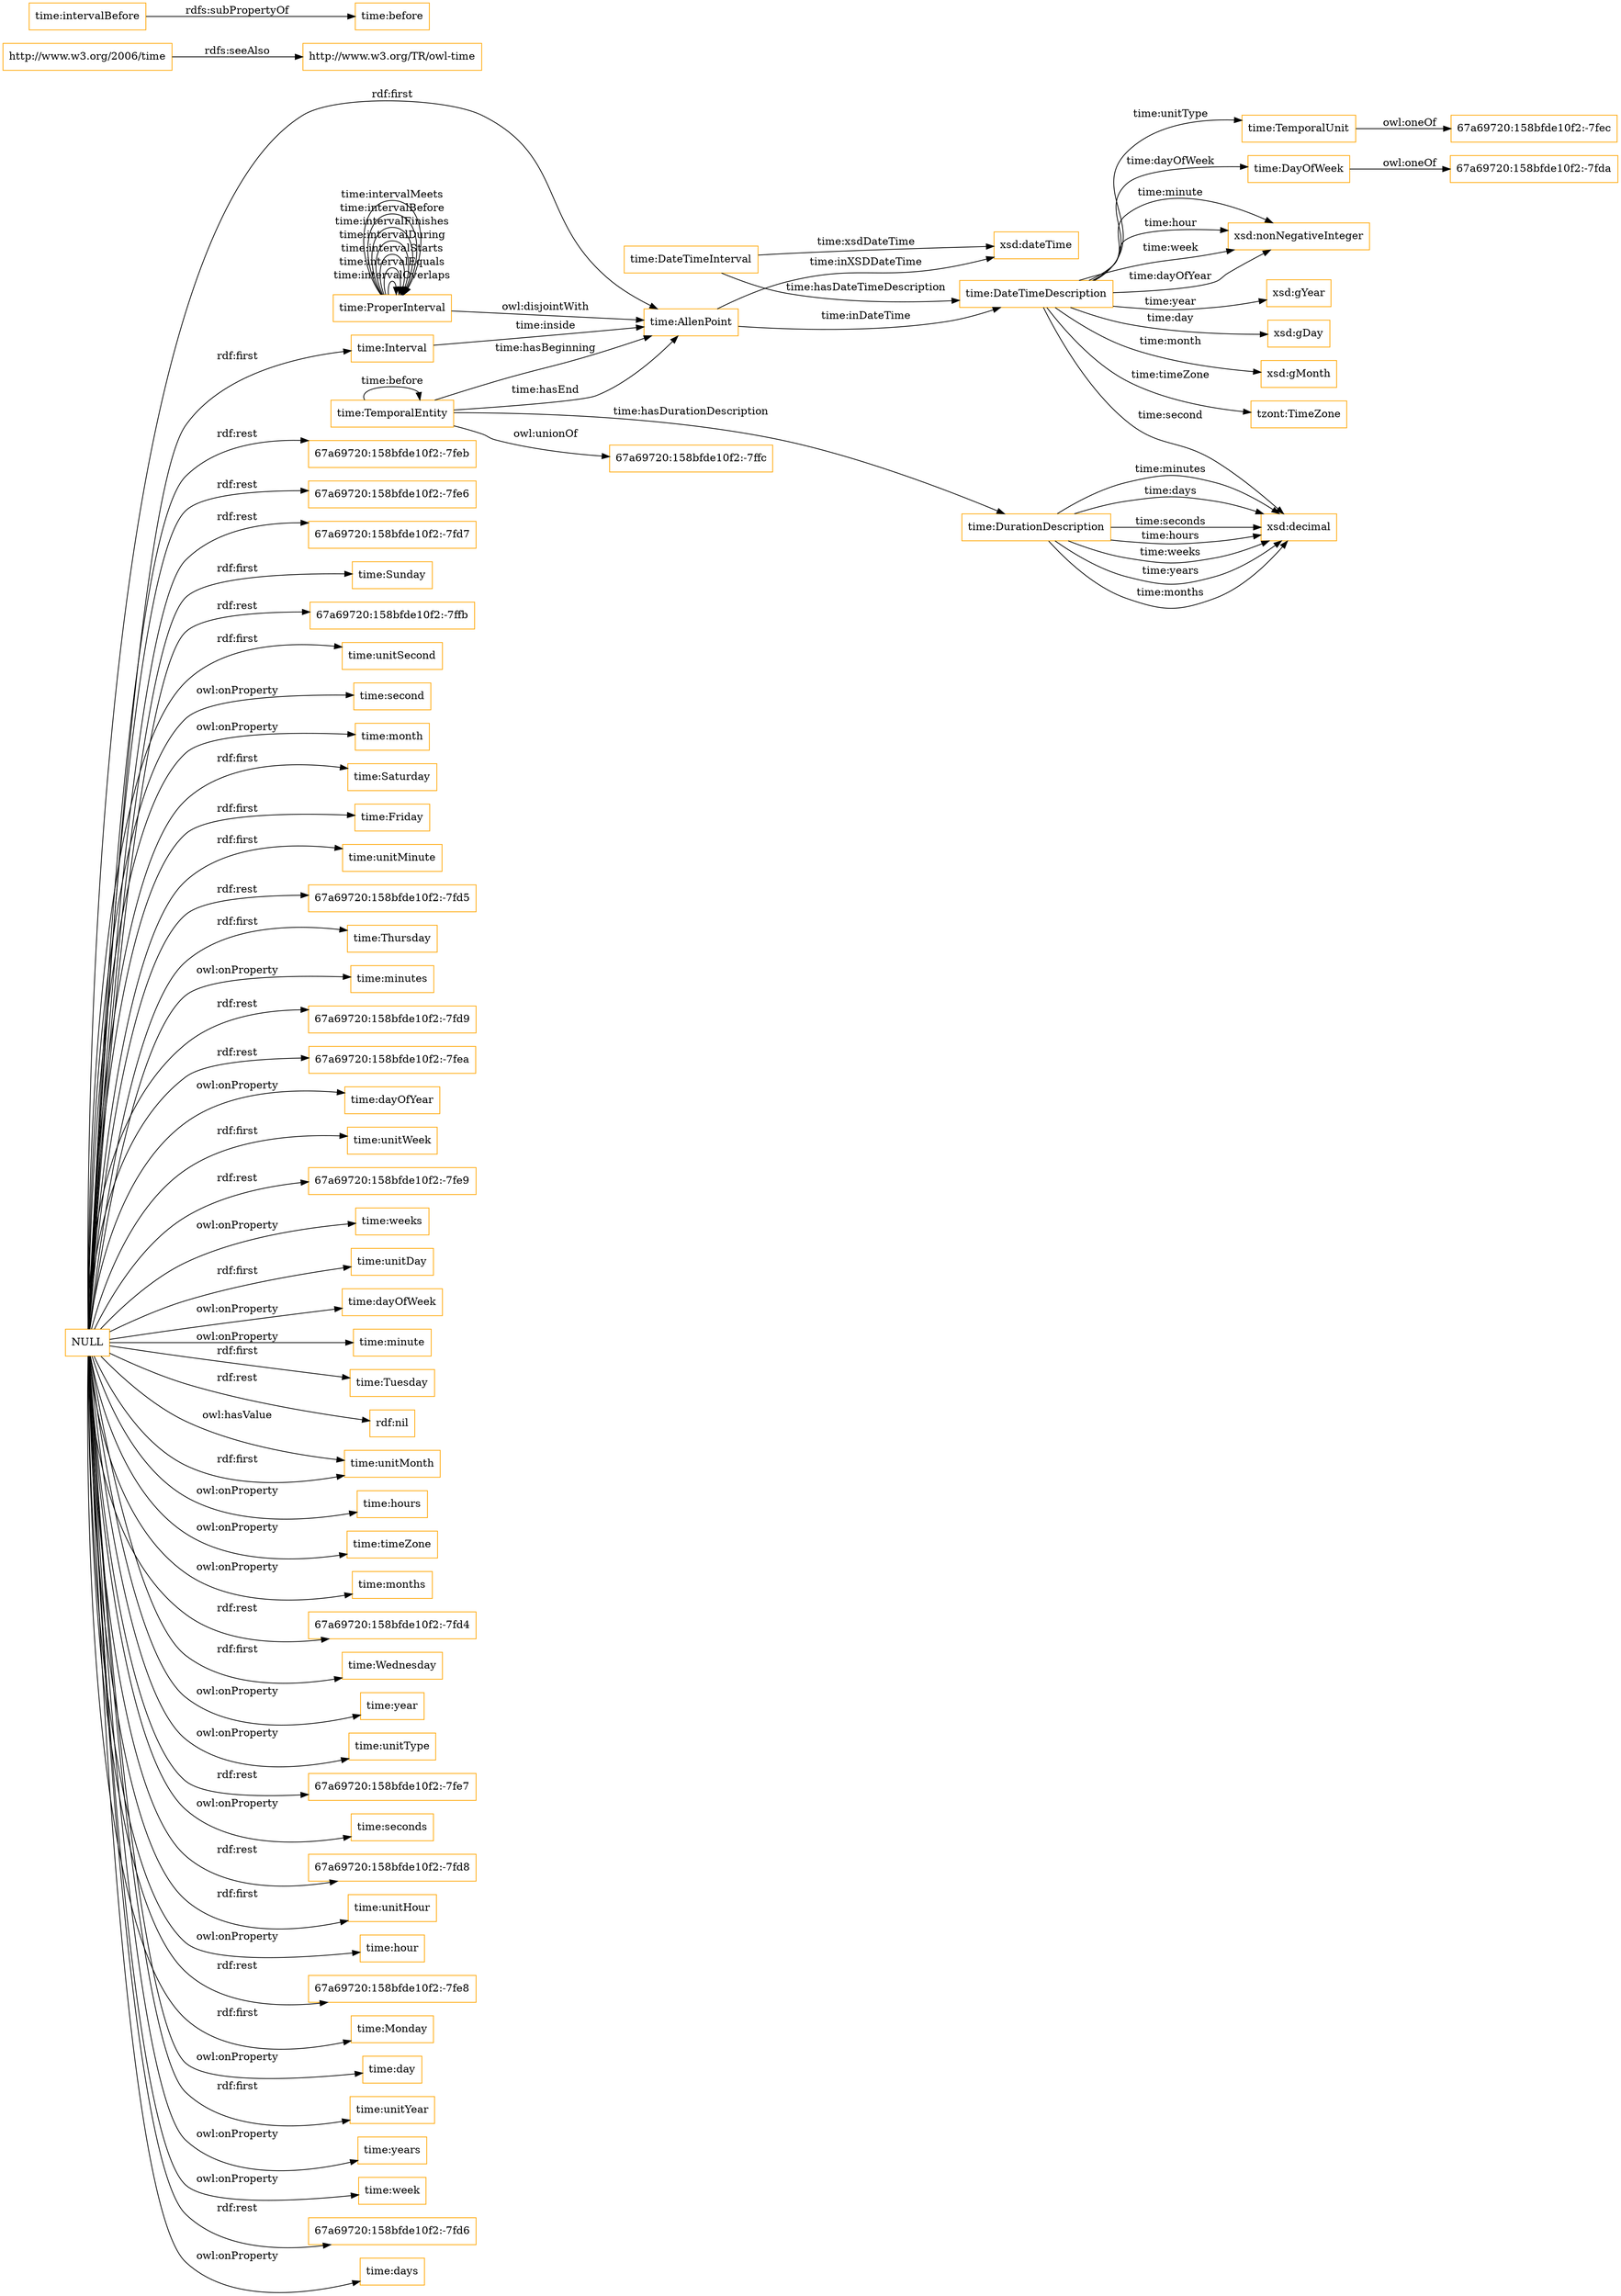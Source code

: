 digraph ar2dtool_diagram { 
rankdir=LR;
size="1501"
node [shape = rectangle, color="orange"]; "time:DateTimeInterval" "time:DurationDescription" "time:ProperInterval" "time:Interval" "time:TemporalEntity" "tzont:TimeZone" "time:AllenPoint" "time:DateTimeDescription" "time:TemporalUnit" "time:DayOfWeek" ; /*classes style*/
	"http://www.w3.org/2006/time" -> "http://www.w3.org/TR/owl-time" [ label = "rdfs:seeAlso" ];
	"time:ProperInterval" -> "time:AllenPoint" [ label = "owl:disjointWith" ];
	"NULL" -> "67a69720:158bfde10f2:-7feb" [ label = "rdf:rest" ];
	"NULL" -> "67a69720:158bfde10f2:-7fe6" [ label = "rdf:rest" ];
	"NULL" -> "67a69720:158bfde10f2:-7fd7" [ label = "rdf:rest" ];
	"NULL" -> "time:Sunday" [ label = "rdf:first" ];
	"NULL" -> "67a69720:158bfde10f2:-7ffb" [ label = "rdf:rest" ];
	"NULL" -> "time:unitSecond" [ label = "rdf:first" ];
	"NULL" -> "time:second" [ label = "owl:onProperty" ];
	"NULL" -> "time:month" [ label = "owl:onProperty" ];
	"NULL" -> "time:Saturday" [ label = "rdf:first" ];
	"NULL" -> "time:Friday" [ label = "rdf:first" ];
	"NULL" -> "time:unitMinute" [ label = "rdf:first" ];
	"NULL" -> "67a69720:158bfde10f2:-7fd5" [ label = "rdf:rest" ];
	"NULL" -> "time:Thursday" [ label = "rdf:first" ];
	"NULL" -> "time:minutes" [ label = "owl:onProperty" ];
	"NULL" -> "67a69720:158bfde10f2:-7fd9" [ label = "rdf:rest" ];
	"NULL" -> "67a69720:158bfde10f2:-7fea" [ label = "rdf:rest" ];
	"NULL" -> "time:dayOfYear" [ label = "owl:onProperty" ];
	"NULL" -> "time:unitWeek" [ label = "rdf:first" ];
	"NULL" -> "67a69720:158bfde10f2:-7fe9" [ label = "rdf:rest" ];
	"NULL" -> "time:weeks" [ label = "owl:onProperty" ];
	"NULL" -> "time:unitDay" [ label = "rdf:first" ];
	"NULL" -> "time:dayOfWeek" [ label = "owl:onProperty" ];
	"NULL" -> "time:minute" [ label = "owl:onProperty" ];
	"NULL" -> "time:Tuesday" [ label = "rdf:first" ];
	"NULL" -> "rdf:nil" [ label = "rdf:rest" ];
	"NULL" -> "time:unitMonth" [ label = "rdf:first" ];
	"NULL" -> "time:hours" [ label = "owl:onProperty" ];
	"NULL" -> "time:timeZone" [ label = "owl:onProperty" ];
	"NULL" -> "time:months" [ label = "owl:onProperty" ];
	"NULL" -> "67a69720:158bfde10f2:-7fd4" [ label = "rdf:rest" ];
	"NULL" -> "time:Wednesday" [ label = "rdf:first" ];
	"NULL" -> "time:year" [ label = "owl:onProperty" ];
	"NULL" -> "time:unitType" [ label = "owl:onProperty" ];
	"NULL" -> "67a69720:158bfde10f2:-7fe7" [ label = "rdf:rest" ];
	"NULL" -> "time:seconds" [ label = "owl:onProperty" ];
	"NULL" -> "67a69720:158bfde10f2:-7fd8" [ label = "rdf:rest" ];
	"NULL" -> "time:AllenPoint" [ label = "rdf:first" ];
	"NULL" -> "time:unitHour" [ label = "rdf:first" ];
	"NULL" -> "time:hour" [ label = "owl:onProperty" ];
	"NULL" -> "67a69720:158bfde10f2:-7fe8" [ label = "rdf:rest" ];
	"NULL" -> "time:unitMonth" [ label = "owl:hasValue" ];
	"NULL" -> "time:Monday" [ label = "rdf:first" ];
	"NULL" -> "time:day" [ label = "owl:onProperty" ];
	"NULL" -> "time:unitYear" [ label = "rdf:first" ];
	"NULL" -> "time:Interval" [ label = "rdf:first" ];
	"NULL" -> "time:years" [ label = "owl:onProperty" ];
	"NULL" -> "time:week" [ label = "owl:onProperty" ];
	"NULL" -> "67a69720:158bfde10f2:-7fd6" [ label = "rdf:rest" ];
	"NULL" -> "time:days" [ label = "owl:onProperty" ];
	"time:intervalBefore" -> "time:before" [ label = "rdfs:subPropertyOf" ];
	"time:TemporalEntity" -> "67a69720:158bfde10f2:-7ffc" [ label = "owl:unionOf" ];
	"time:DayOfWeek" -> "67a69720:158bfde10f2:-7fda" [ label = "owl:oneOf" ];
	"time:TemporalUnit" -> "67a69720:158bfde10f2:-7fec" [ label = "owl:oneOf" ];
	"time:DateTimeDescription" -> "xsd:nonNegativeInteger" [ label = "time:hour" ];
	"time:DurationDescription" -> "xsd:decimal" [ label = "time:days" ];
	"time:DurationDescription" -> "xsd:decimal" [ label = "time:seconds" ];
	"time:TemporalEntity" -> "time:TemporalEntity" [ label = "time:before" ];
	"time:TemporalEntity" -> "time:DurationDescription" [ label = "time:hasDurationDescription" ];
	"time:DateTimeDescription" -> "xsd:nonNegativeInteger" [ label = "time:week" ];
	"time:Interval" -> "time:AllenPoint" [ label = "time:inside" ];
	"time:ProperInterval" -> "time:ProperInterval" [ label = "time:intervalOverlaps" ];
	"time:TemporalEntity" -> "time:AllenPoint" [ label = "time:hasBeginning" ];
	"time:DurationDescription" -> "xsd:decimal" [ label = "time:hours" ];
	"time:DurationDescription" -> "xsd:decimal" [ label = "time:weeks" ];
	"time:DateTimeDescription" -> "xsd:gYear" [ label = "time:year" ];
	"time:ProperInterval" -> "time:ProperInterval" [ label = "time:intervalEquals" ];
	"time:AllenPoint" -> "time:DateTimeDescription" [ label = "time:inDateTime" ];
	"time:ProperInterval" -> "time:ProperInterval" [ label = "time:intervalStarts" ];
	"time:DateTimeInterval" -> "xsd:dateTime" [ label = "time:xsdDateTime" ];
	"time:DateTimeDescription" -> "tzont:TimeZone" [ label = "time:timeZone" ];
	"time:DateTimeDescription" -> "xsd:gDay" [ label = "time:day" ];
	"time:DateTimeDescription" -> "xsd:nonNegativeInteger" [ label = "time:dayOfYear" ];
	"time:DurationDescription" -> "xsd:decimal" [ label = "time:years" ];
	"time:DateTimeInterval" -> "time:DateTimeDescription" [ label = "time:hasDateTimeDescription" ];
	"time:DateTimeDescription" -> "xsd:nonNegativeInteger" [ label = "time:minute" ];
	"time:DurationDescription" -> "xsd:decimal" [ label = "time:months" ];
	"time:AllenPoint" -> "xsd:dateTime" [ label = "time:inXSDDateTime" ];
	"time:DateTimeDescription" -> "xsd:decimal" [ label = "time:second" ];
	"time:DurationDescription" -> "xsd:decimal" [ label = "time:minutes" ];
	"time:TemporalEntity" -> "time:AllenPoint" [ label = "time:hasEnd" ];
	"time:ProperInterval" -> "time:ProperInterval" [ label = "time:intervalDuring" ];
	"time:ProperInterval" -> "time:ProperInterval" [ label = "time:intervalFinishes" ];
	"time:ProperInterval" -> "time:ProperInterval" [ label = "time:intervalBefore" ];
	"time:ProperInterval" -> "time:ProperInterval" [ label = "time:intervalMeets" ];
	"time:DateTimeDescription" -> "time:TemporalUnit" [ label = "time:unitType" ];
	"time:DateTimeDescription" -> "time:DayOfWeek" [ label = "time:dayOfWeek" ];
	"time:DateTimeDescription" -> "xsd:gMonth" [ label = "time:month" ];

}
